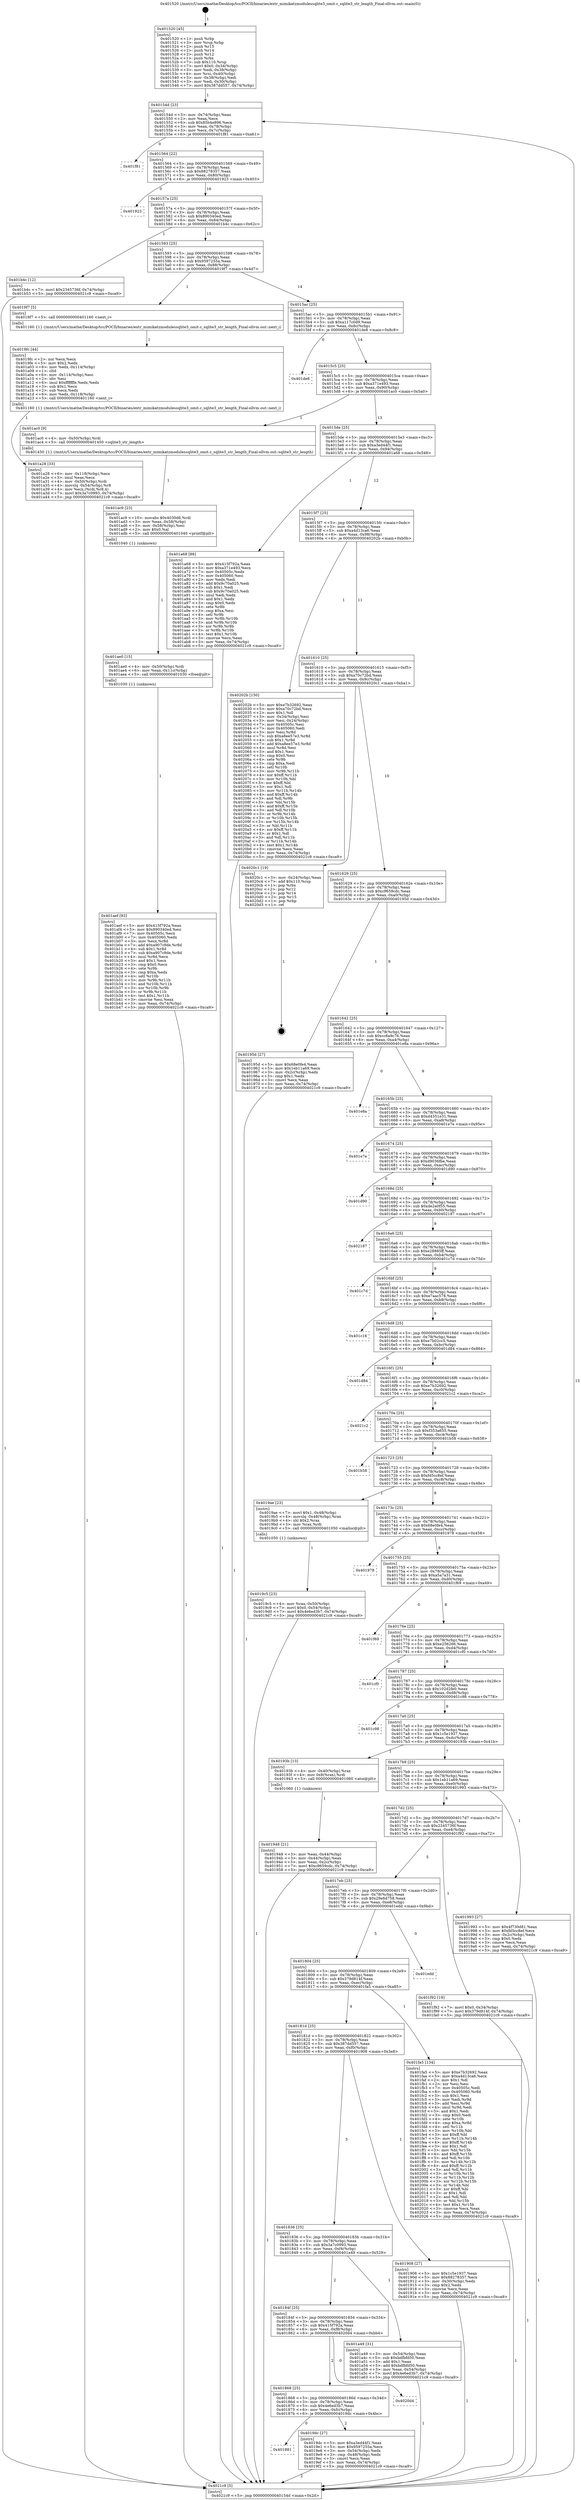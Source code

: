 digraph "0x401520" {
  label = "0x401520 (/mnt/c/Users/mathe/Desktop/tcc/POCII/binaries/extr_mimikatzmodulessqlite3_omit.c_sqlite3_str_length_Final-ollvm.out::main(0))"
  labelloc = "t"
  node[shape=record]

  Entry [label="",width=0.3,height=0.3,shape=circle,fillcolor=black,style=filled]
  "0x40154d" [label="{
     0x40154d [23]\l
     | [instrs]\l
     &nbsp;&nbsp;0x40154d \<+3\>: mov -0x74(%rbp),%eax\l
     &nbsp;&nbsp;0x401550 \<+2\>: mov %eax,%ecx\l
     &nbsp;&nbsp;0x401552 \<+6\>: sub $0x85b4e896,%ecx\l
     &nbsp;&nbsp;0x401558 \<+3\>: mov %eax,-0x78(%rbp)\l
     &nbsp;&nbsp;0x40155b \<+3\>: mov %ecx,-0x7c(%rbp)\l
     &nbsp;&nbsp;0x40155e \<+6\>: je 0000000000401f81 \<main+0xa61\>\l
  }"]
  "0x401f81" [label="{
     0x401f81\l
  }", style=dashed]
  "0x401564" [label="{
     0x401564 [22]\l
     | [instrs]\l
     &nbsp;&nbsp;0x401564 \<+5\>: jmp 0000000000401569 \<main+0x49\>\l
     &nbsp;&nbsp;0x401569 \<+3\>: mov -0x78(%rbp),%eax\l
     &nbsp;&nbsp;0x40156c \<+5\>: sub $0x88278357,%eax\l
     &nbsp;&nbsp;0x401571 \<+3\>: mov %eax,-0x80(%rbp)\l
     &nbsp;&nbsp;0x401574 \<+6\>: je 0000000000401923 \<main+0x403\>\l
  }"]
  Exit [label="",width=0.3,height=0.3,shape=circle,fillcolor=black,style=filled,peripheries=2]
  "0x401923" [label="{
     0x401923\l
  }", style=dashed]
  "0x40157a" [label="{
     0x40157a [25]\l
     | [instrs]\l
     &nbsp;&nbsp;0x40157a \<+5\>: jmp 000000000040157f \<main+0x5f\>\l
     &nbsp;&nbsp;0x40157f \<+3\>: mov -0x78(%rbp),%eax\l
     &nbsp;&nbsp;0x401582 \<+5\>: sub $0x890340ed,%eax\l
     &nbsp;&nbsp;0x401587 \<+6\>: mov %eax,-0x84(%rbp)\l
     &nbsp;&nbsp;0x40158d \<+6\>: je 0000000000401b4c \<main+0x62c\>\l
  }"]
  "0x401aef" [label="{
     0x401aef [93]\l
     | [instrs]\l
     &nbsp;&nbsp;0x401aef \<+5\>: mov $0x415f792a,%eax\l
     &nbsp;&nbsp;0x401af4 \<+5\>: mov $0x890340ed,%esi\l
     &nbsp;&nbsp;0x401af9 \<+7\>: mov 0x40505c,%ecx\l
     &nbsp;&nbsp;0x401b00 \<+7\>: mov 0x405060,%edx\l
     &nbsp;&nbsp;0x401b07 \<+3\>: mov %ecx,%r8d\l
     &nbsp;&nbsp;0x401b0a \<+7\>: add $0xa907c9de,%r8d\l
     &nbsp;&nbsp;0x401b11 \<+4\>: sub $0x1,%r8d\l
     &nbsp;&nbsp;0x401b15 \<+7\>: sub $0xa907c9de,%r8d\l
     &nbsp;&nbsp;0x401b1c \<+4\>: imul %r8d,%ecx\l
     &nbsp;&nbsp;0x401b20 \<+3\>: and $0x1,%ecx\l
     &nbsp;&nbsp;0x401b23 \<+3\>: cmp $0x0,%ecx\l
     &nbsp;&nbsp;0x401b26 \<+4\>: sete %r9b\l
     &nbsp;&nbsp;0x401b2a \<+3\>: cmp $0xa,%edx\l
     &nbsp;&nbsp;0x401b2d \<+4\>: setl %r10b\l
     &nbsp;&nbsp;0x401b31 \<+3\>: mov %r9b,%r11b\l
     &nbsp;&nbsp;0x401b34 \<+3\>: and %r10b,%r11b\l
     &nbsp;&nbsp;0x401b37 \<+3\>: xor %r10b,%r9b\l
     &nbsp;&nbsp;0x401b3a \<+3\>: or %r9b,%r11b\l
     &nbsp;&nbsp;0x401b3d \<+4\>: test $0x1,%r11b\l
     &nbsp;&nbsp;0x401b41 \<+3\>: cmovne %esi,%eax\l
     &nbsp;&nbsp;0x401b44 \<+3\>: mov %eax,-0x74(%rbp)\l
     &nbsp;&nbsp;0x401b47 \<+5\>: jmp 00000000004021c9 \<main+0xca9\>\l
  }"]
  "0x401b4c" [label="{
     0x401b4c [12]\l
     | [instrs]\l
     &nbsp;&nbsp;0x401b4c \<+7\>: movl $0x2345736f,-0x74(%rbp)\l
     &nbsp;&nbsp;0x401b53 \<+5\>: jmp 00000000004021c9 \<main+0xca9\>\l
  }"]
  "0x401593" [label="{
     0x401593 [25]\l
     | [instrs]\l
     &nbsp;&nbsp;0x401593 \<+5\>: jmp 0000000000401598 \<main+0x78\>\l
     &nbsp;&nbsp;0x401598 \<+3\>: mov -0x78(%rbp),%eax\l
     &nbsp;&nbsp;0x40159b \<+5\>: sub $0x9597255a,%eax\l
     &nbsp;&nbsp;0x4015a0 \<+6\>: mov %eax,-0x88(%rbp)\l
     &nbsp;&nbsp;0x4015a6 \<+6\>: je 00000000004019f7 \<main+0x4d7\>\l
  }"]
  "0x401ae0" [label="{
     0x401ae0 [15]\l
     | [instrs]\l
     &nbsp;&nbsp;0x401ae0 \<+4\>: mov -0x50(%rbp),%rdi\l
     &nbsp;&nbsp;0x401ae4 \<+6\>: mov %eax,-0x11c(%rbp)\l
     &nbsp;&nbsp;0x401aea \<+5\>: call 0000000000401030 \<free@plt\>\l
     | [calls]\l
     &nbsp;&nbsp;0x401030 \{1\} (unknown)\l
  }"]
  "0x4019f7" [label="{
     0x4019f7 [5]\l
     | [instrs]\l
     &nbsp;&nbsp;0x4019f7 \<+5\>: call 0000000000401160 \<next_i\>\l
     | [calls]\l
     &nbsp;&nbsp;0x401160 \{1\} (/mnt/c/Users/mathe/Desktop/tcc/POCII/binaries/extr_mimikatzmodulessqlite3_omit.c_sqlite3_str_length_Final-ollvm.out::next_i)\l
  }"]
  "0x4015ac" [label="{
     0x4015ac [25]\l
     | [instrs]\l
     &nbsp;&nbsp;0x4015ac \<+5\>: jmp 00000000004015b1 \<main+0x91\>\l
     &nbsp;&nbsp;0x4015b1 \<+3\>: mov -0x78(%rbp),%eax\l
     &nbsp;&nbsp;0x4015b4 \<+5\>: sub $0xa117c0d9,%eax\l
     &nbsp;&nbsp;0x4015b9 \<+6\>: mov %eax,-0x8c(%rbp)\l
     &nbsp;&nbsp;0x4015bf \<+6\>: je 0000000000401de8 \<main+0x8c8\>\l
  }"]
  "0x401ac9" [label="{
     0x401ac9 [23]\l
     | [instrs]\l
     &nbsp;&nbsp;0x401ac9 \<+10\>: movabs $0x4030d6,%rdi\l
     &nbsp;&nbsp;0x401ad3 \<+3\>: mov %eax,-0x58(%rbp)\l
     &nbsp;&nbsp;0x401ad6 \<+3\>: mov -0x58(%rbp),%esi\l
     &nbsp;&nbsp;0x401ad9 \<+2\>: mov $0x0,%al\l
     &nbsp;&nbsp;0x401adb \<+5\>: call 0000000000401040 \<printf@plt\>\l
     | [calls]\l
     &nbsp;&nbsp;0x401040 \{1\} (unknown)\l
  }"]
  "0x401de8" [label="{
     0x401de8\l
  }", style=dashed]
  "0x4015c5" [label="{
     0x4015c5 [25]\l
     | [instrs]\l
     &nbsp;&nbsp;0x4015c5 \<+5\>: jmp 00000000004015ca \<main+0xaa\>\l
     &nbsp;&nbsp;0x4015ca \<+3\>: mov -0x78(%rbp),%eax\l
     &nbsp;&nbsp;0x4015cd \<+5\>: sub $0xa371e493,%eax\l
     &nbsp;&nbsp;0x4015d2 \<+6\>: mov %eax,-0x90(%rbp)\l
     &nbsp;&nbsp;0x4015d8 \<+6\>: je 0000000000401ac0 \<main+0x5a0\>\l
  }"]
  "0x401a28" [label="{
     0x401a28 [33]\l
     | [instrs]\l
     &nbsp;&nbsp;0x401a28 \<+6\>: mov -0x118(%rbp),%ecx\l
     &nbsp;&nbsp;0x401a2e \<+3\>: imul %eax,%ecx\l
     &nbsp;&nbsp;0x401a31 \<+4\>: mov -0x50(%rbp),%rdi\l
     &nbsp;&nbsp;0x401a35 \<+4\>: movslq -0x54(%rbp),%r8\l
     &nbsp;&nbsp;0x401a39 \<+4\>: mov %ecx,(%rdi,%r8,4)\l
     &nbsp;&nbsp;0x401a3d \<+7\>: movl $0x3a7c0993,-0x74(%rbp)\l
     &nbsp;&nbsp;0x401a44 \<+5\>: jmp 00000000004021c9 \<main+0xca9\>\l
  }"]
  "0x401ac0" [label="{
     0x401ac0 [9]\l
     | [instrs]\l
     &nbsp;&nbsp;0x401ac0 \<+4\>: mov -0x50(%rbp),%rdi\l
     &nbsp;&nbsp;0x401ac4 \<+5\>: call 0000000000401450 \<sqlite3_str_length\>\l
     | [calls]\l
     &nbsp;&nbsp;0x401450 \{1\} (/mnt/c/Users/mathe/Desktop/tcc/POCII/binaries/extr_mimikatzmodulessqlite3_omit.c_sqlite3_str_length_Final-ollvm.out::sqlite3_str_length)\l
  }"]
  "0x4015de" [label="{
     0x4015de [25]\l
     | [instrs]\l
     &nbsp;&nbsp;0x4015de \<+5\>: jmp 00000000004015e3 \<main+0xc3\>\l
     &nbsp;&nbsp;0x4015e3 \<+3\>: mov -0x78(%rbp),%eax\l
     &nbsp;&nbsp;0x4015e6 \<+5\>: sub $0xa3ed44f1,%eax\l
     &nbsp;&nbsp;0x4015eb \<+6\>: mov %eax,-0x94(%rbp)\l
     &nbsp;&nbsp;0x4015f1 \<+6\>: je 0000000000401a68 \<main+0x548\>\l
  }"]
  "0x4019fc" [label="{
     0x4019fc [44]\l
     | [instrs]\l
     &nbsp;&nbsp;0x4019fc \<+2\>: xor %ecx,%ecx\l
     &nbsp;&nbsp;0x4019fe \<+5\>: mov $0x2,%edx\l
     &nbsp;&nbsp;0x401a03 \<+6\>: mov %edx,-0x114(%rbp)\l
     &nbsp;&nbsp;0x401a09 \<+1\>: cltd\l
     &nbsp;&nbsp;0x401a0a \<+6\>: mov -0x114(%rbp),%esi\l
     &nbsp;&nbsp;0x401a10 \<+2\>: idiv %esi\l
     &nbsp;&nbsp;0x401a12 \<+6\>: imul $0xfffffffe,%edx,%edx\l
     &nbsp;&nbsp;0x401a18 \<+3\>: sub $0x1,%ecx\l
     &nbsp;&nbsp;0x401a1b \<+2\>: sub %ecx,%edx\l
     &nbsp;&nbsp;0x401a1d \<+6\>: mov %edx,-0x118(%rbp)\l
     &nbsp;&nbsp;0x401a23 \<+5\>: call 0000000000401160 \<next_i\>\l
     | [calls]\l
     &nbsp;&nbsp;0x401160 \{1\} (/mnt/c/Users/mathe/Desktop/tcc/POCII/binaries/extr_mimikatzmodulessqlite3_omit.c_sqlite3_str_length_Final-ollvm.out::next_i)\l
  }"]
  "0x401a68" [label="{
     0x401a68 [88]\l
     | [instrs]\l
     &nbsp;&nbsp;0x401a68 \<+5\>: mov $0x415f792a,%eax\l
     &nbsp;&nbsp;0x401a6d \<+5\>: mov $0xa371e493,%ecx\l
     &nbsp;&nbsp;0x401a72 \<+7\>: mov 0x40505c,%edx\l
     &nbsp;&nbsp;0x401a79 \<+7\>: mov 0x405060,%esi\l
     &nbsp;&nbsp;0x401a80 \<+2\>: mov %edx,%edi\l
     &nbsp;&nbsp;0x401a82 \<+6\>: add $0x9c70a025,%edi\l
     &nbsp;&nbsp;0x401a88 \<+3\>: sub $0x1,%edi\l
     &nbsp;&nbsp;0x401a8b \<+6\>: sub $0x9c70a025,%edi\l
     &nbsp;&nbsp;0x401a91 \<+3\>: imul %edi,%edx\l
     &nbsp;&nbsp;0x401a94 \<+3\>: and $0x1,%edx\l
     &nbsp;&nbsp;0x401a97 \<+3\>: cmp $0x0,%edx\l
     &nbsp;&nbsp;0x401a9a \<+4\>: sete %r8b\l
     &nbsp;&nbsp;0x401a9e \<+3\>: cmp $0xa,%esi\l
     &nbsp;&nbsp;0x401aa1 \<+4\>: setl %r9b\l
     &nbsp;&nbsp;0x401aa5 \<+3\>: mov %r8b,%r10b\l
     &nbsp;&nbsp;0x401aa8 \<+3\>: and %r9b,%r10b\l
     &nbsp;&nbsp;0x401aab \<+3\>: xor %r9b,%r8b\l
     &nbsp;&nbsp;0x401aae \<+3\>: or %r8b,%r10b\l
     &nbsp;&nbsp;0x401ab1 \<+4\>: test $0x1,%r10b\l
     &nbsp;&nbsp;0x401ab5 \<+3\>: cmovne %ecx,%eax\l
     &nbsp;&nbsp;0x401ab8 \<+3\>: mov %eax,-0x74(%rbp)\l
     &nbsp;&nbsp;0x401abb \<+5\>: jmp 00000000004021c9 \<main+0xca9\>\l
  }"]
  "0x4015f7" [label="{
     0x4015f7 [25]\l
     | [instrs]\l
     &nbsp;&nbsp;0x4015f7 \<+5\>: jmp 00000000004015fc \<main+0xdc\>\l
     &nbsp;&nbsp;0x4015fc \<+3\>: mov -0x78(%rbp),%eax\l
     &nbsp;&nbsp;0x4015ff \<+5\>: sub $0xa4d13ca6,%eax\l
     &nbsp;&nbsp;0x401604 \<+6\>: mov %eax,-0x98(%rbp)\l
     &nbsp;&nbsp;0x40160a \<+6\>: je 000000000040202b \<main+0xb0b\>\l
  }"]
  "0x401881" [label="{
     0x401881\l
  }", style=dashed]
  "0x40202b" [label="{
     0x40202b [150]\l
     | [instrs]\l
     &nbsp;&nbsp;0x40202b \<+5\>: mov $0xe7b32692,%eax\l
     &nbsp;&nbsp;0x402030 \<+5\>: mov $0xa70c72bd,%ecx\l
     &nbsp;&nbsp;0x402035 \<+2\>: mov $0x1,%dl\l
     &nbsp;&nbsp;0x402037 \<+3\>: mov -0x34(%rbp),%esi\l
     &nbsp;&nbsp;0x40203a \<+3\>: mov %esi,-0x24(%rbp)\l
     &nbsp;&nbsp;0x40203d \<+7\>: mov 0x40505c,%esi\l
     &nbsp;&nbsp;0x402044 \<+7\>: mov 0x405060,%edi\l
     &nbsp;&nbsp;0x40204b \<+3\>: mov %esi,%r8d\l
     &nbsp;&nbsp;0x40204e \<+7\>: sub $0xa8ee57e3,%r8d\l
     &nbsp;&nbsp;0x402055 \<+4\>: sub $0x1,%r8d\l
     &nbsp;&nbsp;0x402059 \<+7\>: add $0xa8ee57e3,%r8d\l
     &nbsp;&nbsp;0x402060 \<+4\>: imul %r8d,%esi\l
     &nbsp;&nbsp;0x402064 \<+3\>: and $0x1,%esi\l
     &nbsp;&nbsp;0x402067 \<+3\>: cmp $0x0,%esi\l
     &nbsp;&nbsp;0x40206a \<+4\>: sete %r9b\l
     &nbsp;&nbsp;0x40206e \<+3\>: cmp $0xa,%edi\l
     &nbsp;&nbsp;0x402071 \<+4\>: setl %r10b\l
     &nbsp;&nbsp;0x402075 \<+3\>: mov %r9b,%r11b\l
     &nbsp;&nbsp;0x402078 \<+4\>: xor $0xff,%r11b\l
     &nbsp;&nbsp;0x40207c \<+3\>: mov %r10b,%bl\l
     &nbsp;&nbsp;0x40207f \<+3\>: xor $0xff,%bl\l
     &nbsp;&nbsp;0x402082 \<+3\>: xor $0x1,%dl\l
     &nbsp;&nbsp;0x402085 \<+3\>: mov %r11b,%r14b\l
     &nbsp;&nbsp;0x402088 \<+4\>: and $0xff,%r14b\l
     &nbsp;&nbsp;0x40208c \<+3\>: and %dl,%r9b\l
     &nbsp;&nbsp;0x40208f \<+3\>: mov %bl,%r15b\l
     &nbsp;&nbsp;0x402092 \<+4\>: and $0xff,%r15b\l
     &nbsp;&nbsp;0x402096 \<+3\>: and %dl,%r10b\l
     &nbsp;&nbsp;0x402099 \<+3\>: or %r9b,%r14b\l
     &nbsp;&nbsp;0x40209c \<+3\>: or %r10b,%r15b\l
     &nbsp;&nbsp;0x40209f \<+3\>: xor %r15b,%r14b\l
     &nbsp;&nbsp;0x4020a2 \<+3\>: or %bl,%r11b\l
     &nbsp;&nbsp;0x4020a5 \<+4\>: xor $0xff,%r11b\l
     &nbsp;&nbsp;0x4020a9 \<+3\>: or $0x1,%dl\l
     &nbsp;&nbsp;0x4020ac \<+3\>: and %dl,%r11b\l
     &nbsp;&nbsp;0x4020af \<+3\>: or %r11b,%r14b\l
     &nbsp;&nbsp;0x4020b2 \<+4\>: test $0x1,%r14b\l
     &nbsp;&nbsp;0x4020b6 \<+3\>: cmovne %ecx,%eax\l
     &nbsp;&nbsp;0x4020b9 \<+3\>: mov %eax,-0x74(%rbp)\l
     &nbsp;&nbsp;0x4020bc \<+5\>: jmp 00000000004021c9 \<main+0xca9\>\l
  }"]
  "0x401610" [label="{
     0x401610 [25]\l
     | [instrs]\l
     &nbsp;&nbsp;0x401610 \<+5\>: jmp 0000000000401615 \<main+0xf5\>\l
     &nbsp;&nbsp;0x401615 \<+3\>: mov -0x78(%rbp),%eax\l
     &nbsp;&nbsp;0x401618 \<+5\>: sub $0xa70c72bd,%eax\l
     &nbsp;&nbsp;0x40161d \<+6\>: mov %eax,-0x9c(%rbp)\l
     &nbsp;&nbsp;0x401623 \<+6\>: je 00000000004020c1 \<main+0xba1\>\l
  }"]
  "0x4019dc" [label="{
     0x4019dc [27]\l
     | [instrs]\l
     &nbsp;&nbsp;0x4019dc \<+5\>: mov $0xa3ed44f1,%eax\l
     &nbsp;&nbsp;0x4019e1 \<+5\>: mov $0x9597255a,%ecx\l
     &nbsp;&nbsp;0x4019e6 \<+3\>: mov -0x54(%rbp),%edx\l
     &nbsp;&nbsp;0x4019e9 \<+3\>: cmp -0x48(%rbp),%edx\l
     &nbsp;&nbsp;0x4019ec \<+3\>: cmovl %ecx,%eax\l
     &nbsp;&nbsp;0x4019ef \<+3\>: mov %eax,-0x74(%rbp)\l
     &nbsp;&nbsp;0x4019f2 \<+5\>: jmp 00000000004021c9 \<main+0xca9\>\l
  }"]
  "0x4020c1" [label="{
     0x4020c1 [19]\l
     | [instrs]\l
     &nbsp;&nbsp;0x4020c1 \<+3\>: mov -0x24(%rbp),%eax\l
     &nbsp;&nbsp;0x4020c4 \<+7\>: add $0x110,%rsp\l
     &nbsp;&nbsp;0x4020cb \<+1\>: pop %rbx\l
     &nbsp;&nbsp;0x4020cc \<+2\>: pop %r12\l
     &nbsp;&nbsp;0x4020ce \<+2\>: pop %r14\l
     &nbsp;&nbsp;0x4020d0 \<+2\>: pop %r15\l
     &nbsp;&nbsp;0x4020d2 \<+1\>: pop %rbp\l
     &nbsp;&nbsp;0x4020d3 \<+1\>: ret\l
  }"]
  "0x401629" [label="{
     0x401629 [25]\l
     | [instrs]\l
     &nbsp;&nbsp;0x401629 \<+5\>: jmp 000000000040162e \<main+0x10e\>\l
     &nbsp;&nbsp;0x40162e \<+3\>: mov -0x78(%rbp),%eax\l
     &nbsp;&nbsp;0x401631 \<+5\>: sub $0xc9659cdc,%eax\l
     &nbsp;&nbsp;0x401636 \<+6\>: mov %eax,-0xa0(%rbp)\l
     &nbsp;&nbsp;0x40163c \<+6\>: je 000000000040195d \<main+0x43d\>\l
  }"]
  "0x401868" [label="{
     0x401868 [25]\l
     | [instrs]\l
     &nbsp;&nbsp;0x401868 \<+5\>: jmp 000000000040186d \<main+0x34d\>\l
     &nbsp;&nbsp;0x40186d \<+3\>: mov -0x78(%rbp),%eax\l
     &nbsp;&nbsp;0x401870 \<+5\>: sub $0x4e6ed3b7,%eax\l
     &nbsp;&nbsp;0x401875 \<+6\>: mov %eax,-0xfc(%rbp)\l
     &nbsp;&nbsp;0x40187b \<+6\>: je 00000000004019dc \<main+0x4bc\>\l
  }"]
  "0x40195d" [label="{
     0x40195d [27]\l
     | [instrs]\l
     &nbsp;&nbsp;0x40195d \<+5\>: mov $0x68e0fe4,%eax\l
     &nbsp;&nbsp;0x401962 \<+5\>: mov $0x1eb11a69,%ecx\l
     &nbsp;&nbsp;0x401967 \<+3\>: mov -0x2c(%rbp),%edx\l
     &nbsp;&nbsp;0x40196a \<+3\>: cmp $0x1,%edx\l
     &nbsp;&nbsp;0x40196d \<+3\>: cmovl %ecx,%eax\l
     &nbsp;&nbsp;0x401970 \<+3\>: mov %eax,-0x74(%rbp)\l
     &nbsp;&nbsp;0x401973 \<+5\>: jmp 00000000004021c9 \<main+0xca9\>\l
  }"]
  "0x401642" [label="{
     0x401642 [25]\l
     | [instrs]\l
     &nbsp;&nbsp;0x401642 \<+5\>: jmp 0000000000401647 \<main+0x127\>\l
     &nbsp;&nbsp;0x401647 \<+3\>: mov -0x78(%rbp),%eax\l
     &nbsp;&nbsp;0x40164a \<+5\>: sub $0xcc8a9c76,%eax\l
     &nbsp;&nbsp;0x40164f \<+6\>: mov %eax,-0xa4(%rbp)\l
     &nbsp;&nbsp;0x401655 \<+6\>: je 0000000000401e8a \<main+0x96a\>\l
  }"]
  "0x4020d4" [label="{
     0x4020d4\l
  }", style=dashed]
  "0x401e8a" [label="{
     0x401e8a\l
  }", style=dashed]
  "0x40165b" [label="{
     0x40165b [25]\l
     | [instrs]\l
     &nbsp;&nbsp;0x40165b \<+5\>: jmp 0000000000401660 \<main+0x140\>\l
     &nbsp;&nbsp;0x401660 \<+3\>: mov -0x78(%rbp),%eax\l
     &nbsp;&nbsp;0x401663 \<+5\>: sub $0xd4351e31,%eax\l
     &nbsp;&nbsp;0x401668 \<+6\>: mov %eax,-0xa8(%rbp)\l
     &nbsp;&nbsp;0x40166e \<+6\>: je 0000000000401e7e \<main+0x95e\>\l
  }"]
  "0x40184f" [label="{
     0x40184f [25]\l
     | [instrs]\l
     &nbsp;&nbsp;0x40184f \<+5\>: jmp 0000000000401854 \<main+0x334\>\l
     &nbsp;&nbsp;0x401854 \<+3\>: mov -0x78(%rbp),%eax\l
     &nbsp;&nbsp;0x401857 \<+5\>: sub $0x415f792a,%eax\l
     &nbsp;&nbsp;0x40185c \<+6\>: mov %eax,-0xf8(%rbp)\l
     &nbsp;&nbsp;0x401862 \<+6\>: je 00000000004020d4 \<main+0xbb4\>\l
  }"]
  "0x401e7e" [label="{
     0x401e7e\l
  }", style=dashed]
  "0x401674" [label="{
     0x401674 [25]\l
     | [instrs]\l
     &nbsp;&nbsp;0x401674 \<+5\>: jmp 0000000000401679 \<main+0x159\>\l
     &nbsp;&nbsp;0x401679 \<+3\>: mov -0x78(%rbp),%eax\l
     &nbsp;&nbsp;0x40167c \<+5\>: sub $0xd9036fbe,%eax\l
     &nbsp;&nbsp;0x401681 \<+6\>: mov %eax,-0xac(%rbp)\l
     &nbsp;&nbsp;0x401687 \<+6\>: je 0000000000401d90 \<main+0x870\>\l
  }"]
  "0x401a49" [label="{
     0x401a49 [31]\l
     | [instrs]\l
     &nbsp;&nbsp;0x401a49 \<+3\>: mov -0x54(%rbp),%eax\l
     &nbsp;&nbsp;0x401a4c \<+5\>: sub $0xbdfbfd50,%eax\l
     &nbsp;&nbsp;0x401a51 \<+3\>: add $0x1,%eax\l
     &nbsp;&nbsp;0x401a54 \<+5\>: add $0xbdfbfd50,%eax\l
     &nbsp;&nbsp;0x401a59 \<+3\>: mov %eax,-0x54(%rbp)\l
     &nbsp;&nbsp;0x401a5c \<+7\>: movl $0x4e6ed3b7,-0x74(%rbp)\l
     &nbsp;&nbsp;0x401a63 \<+5\>: jmp 00000000004021c9 \<main+0xca9\>\l
  }"]
  "0x401d90" [label="{
     0x401d90\l
  }", style=dashed]
  "0x40168d" [label="{
     0x40168d [25]\l
     | [instrs]\l
     &nbsp;&nbsp;0x40168d \<+5\>: jmp 0000000000401692 \<main+0x172\>\l
     &nbsp;&nbsp;0x401692 \<+3\>: mov -0x78(%rbp),%eax\l
     &nbsp;&nbsp;0x401695 \<+5\>: sub $0xde2a0f55,%eax\l
     &nbsp;&nbsp;0x40169a \<+6\>: mov %eax,-0xb0(%rbp)\l
     &nbsp;&nbsp;0x4016a0 \<+6\>: je 0000000000402187 \<main+0xc67\>\l
  }"]
  "0x4019c5" [label="{
     0x4019c5 [23]\l
     | [instrs]\l
     &nbsp;&nbsp;0x4019c5 \<+4\>: mov %rax,-0x50(%rbp)\l
     &nbsp;&nbsp;0x4019c9 \<+7\>: movl $0x0,-0x54(%rbp)\l
     &nbsp;&nbsp;0x4019d0 \<+7\>: movl $0x4e6ed3b7,-0x74(%rbp)\l
     &nbsp;&nbsp;0x4019d7 \<+5\>: jmp 00000000004021c9 \<main+0xca9\>\l
  }"]
  "0x402187" [label="{
     0x402187\l
  }", style=dashed]
  "0x4016a6" [label="{
     0x4016a6 [25]\l
     | [instrs]\l
     &nbsp;&nbsp;0x4016a6 \<+5\>: jmp 00000000004016ab \<main+0x18b\>\l
     &nbsp;&nbsp;0x4016ab \<+3\>: mov -0x78(%rbp),%eax\l
     &nbsp;&nbsp;0x4016ae \<+5\>: sub $0xe28885ff,%eax\l
     &nbsp;&nbsp;0x4016b3 \<+6\>: mov %eax,-0xb4(%rbp)\l
     &nbsp;&nbsp;0x4016b9 \<+6\>: je 0000000000401c7d \<main+0x75d\>\l
  }"]
  "0x401948" [label="{
     0x401948 [21]\l
     | [instrs]\l
     &nbsp;&nbsp;0x401948 \<+3\>: mov %eax,-0x44(%rbp)\l
     &nbsp;&nbsp;0x40194b \<+3\>: mov -0x44(%rbp),%eax\l
     &nbsp;&nbsp;0x40194e \<+3\>: mov %eax,-0x2c(%rbp)\l
     &nbsp;&nbsp;0x401951 \<+7\>: movl $0xc9659cdc,-0x74(%rbp)\l
     &nbsp;&nbsp;0x401958 \<+5\>: jmp 00000000004021c9 \<main+0xca9\>\l
  }"]
  "0x401c7d" [label="{
     0x401c7d\l
  }", style=dashed]
  "0x4016bf" [label="{
     0x4016bf [25]\l
     | [instrs]\l
     &nbsp;&nbsp;0x4016bf \<+5\>: jmp 00000000004016c4 \<main+0x1a4\>\l
     &nbsp;&nbsp;0x4016c4 \<+3\>: mov -0x78(%rbp),%eax\l
     &nbsp;&nbsp;0x4016c7 \<+5\>: sub $0xe7aac578,%eax\l
     &nbsp;&nbsp;0x4016cc \<+6\>: mov %eax,-0xb8(%rbp)\l
     &nbsp;&nbsp;0x4016d2 \<+6\>: je 0000000000401c16 \<main+0x6f6\>\l
  }"]
  "0x401520" [label="{
     0x401520 [45]\l
     | [instrs]\l
     &nbsp;&nbsp;0x401520 \<+1\>: push %rbp\l
     &nbsp;&nbsp;0x401521 \<+3\>: mov %rsp,%rbp\l
     &nbsp;&nbsp;0x401524 \<+2\>: push %r15\l
     &nbsp;&nbsp;0x401526 \<+2\>: push %r14\l
     &nbsp;&nbsp;0x401528 \<+2\>: push %r12\l
     &nbsp;&nbsp;0x40152a \<+1\>: push %rbx\l
     &nbsp;&nbsp;0x40152b \<+7\>: sub $0x110,%rsp\l
     &nbsp;&nbsp;0x401532 \<+7\>: movl $0x0,-0x34(%rbp)\l
     &nbsp;&nbsp;0x401539 \<+3\>: mov %edi,-0x38(%rbp)\l
     &nbsp;&nbsp;0x40153c \<+4\>: mov %rsi,-0x40(%rbp)\l
     &nbsp;&nbsp;0x401540 \<+3\>: mov -0x38(%rbp),%edi\l
     &nbsp;&nbsp;0x401543 \<+3\>: mov %edi,-0x30(%rbp)\l
     &nbsp;&nbsp;0x401546 \<+7\>: movl $0x387dd557,-0x74(%rbp)\l
  }"]
  "0x401c16" [label="{
     0x401c16\l
  }", style=dashed]
  "0x4016d8" [label="{
     0x4016d8 [25]\l
     | [instrs]\l
     &nbsp;&nbsp;0x4016d8 \<+5\>: jmp 00000000004016dd \<main+0x1bd\>\l
     &nbsp;&nbsp;0x4016dd \<+3\>: mov -0x78(%rbp),%eax\l
     &nbsp;&nbsp;0x4016e0 \<+5\>: sub $0xe7b02cc5,%eax\l
     &nbsp;&nbsp;0x4016e5 \<+6\>: mov %eax,-0xbc(%rbp)\l
     &nbsp;&nbsp;0x4016eb \<+6\>: je 0000000000401d84 \<main+0x864\>\l
  }"]
  "0x4021c9" [label="{
     0x4021c9 [5]\l
     | [instrs]\l
     &nbsp;&nbsp;0x4021c9 \<+5\>: jmp 000000000040154d \<main+0x2d\>\l
  }"]
  "0x401d84" [label="{
     0x401d84\l
  }", style=dashed]
  "0x4016f1" [label="{
     0x4016f1 [25]\l
     | [instrs]\l
     &nbsp;&nbsp;0x4016f1 \<+5\>: jmp 00000000004016f6 \<main+0x1d6\>\l
     &nbsp;&nbsp;0x4016f6 \<+3\>: mov -0x78(%rbp),%eax\l
     &nbsp;&nbsp;0x4016f9 \<+5\>: sub $0xe7b32692,%eax\l
     &nbsp;&nbsp;0x4016fe \<+6\>: mov %eax,-0xc0(%rbp)\l
     &nbsp;&nbsp;0x401704 \<+6\>: je 00000000004021c2 \<main+0xca2\>\l
  }"]
  "0x401836" [label="{
     0x401836 [25]\l
     | [instrs]\l
     &nbsp;&nbsp;0x401836 \<+5\>: jmp 000000000040183b \<main+0x31b\>\l
     &nbsp;&nbsp;0x40183b \<+3\>: mov -0x78(%rbp),%eax\l
     &nbsp;&nbsp;0x40183e \<+5\>: sub $0x3a7c0993,%eax\l
     &nbsp;&nbsp;0x401843 \<+6\>: mov %eax,-0xf4(%rbp)\l
     &nbsp;&nbsp;0x401849 \<+6\>: je 0000000000401a49 \<main+0x529\>\l
  }"]
  "0x4021c2" [label="{
     0x4021c2\l
  }", style=dashed]
  "0x40170a" [label="{
     0x40170a [25]\l
     | [instrs]\l
     &nbsp;&nbsp;0x40170a \<+5\>: jmp 000000000040170f \<main+0x1ef\>\l
     &nbsp;&nbsp;0x40170f \<+3\>: mov -0x78(%rbp),%eax\l
     &nbsp;&nbsp;0x401712 \<+5\>: sub $0xf353a655,%eax\l
     &nbsp;&nbsp;0x401717 \<+6\>: mov %eax,-0xc4(%rbp)\l
     &nbsp;&nbsp;0x40171d \<+6\>: je 0000000000401b58 \<main+0x638\>\l
  }"]
  "0x401908" [label="{
     0x401908 [27]\l
     | [instrs]\l
     &nbsp;&nbsp;0x401908 \<+5\>: mov $0x1c5e1937,%eax\l
     &nbsp;&nbsp;0x40190d \<+5\>: mov $0x88278357,%ecx\l
     &nbsp;&nbsp;0x401912 \<+3\>: mov -0x30(%rbp),%edx\l
     &nbsp;&nbsp;0x401915 \<+3\>: cmp $0x2,%edx\l
     &nbsp;&nbsp;0x401918 \<+3\>: cmovne %ecx,%eax\l
     &nbsp;&nbsp;0x40191b \<+3\>: mov %eax,-0x74(%rbp)\l
     &nbsp;&nbsp;0x40191e \<+5\>: jmp 00000000004021c9 \<main+0xca9\>\l
  }"]
  "0x401b58" [label="{
     0x401b58\l
  }", style=dashed]
  "0x401723" [label="{
     0x401723 [25]\l
     | [instrs]\l
     &nbsp;&nbsp;0x401723 \<+5\>: jmp 0000000000401728 \<main+0x208\>\l
     &nbsp;&nbsp;0x401728 \<+3\>: mov -0x78(%rbp),%eax\l
     &nbsp;&nbsp;0x40172b \<+5\>: sub $0xfd5cc8ef,%eax\l
     &nbsp;&nbsp;0x401730 \<+6\>: mov %eax,-0xc8(%rbp)\l
     &nbsp;&nbsp;0x401736 \<+6\>: je 00000000004019ae \<main+0x48e\>\l
  }"]
  "0x40181d" [label="{
     0x40181d [25]\l
     | [instrs]\l
     &nbsp;&nbsp;0x40181d \<+5\>: jmp 0000000000401822 \<main+0x302\>\l
     &nbsp;&nbsp;0x401822 \<+3\>: mov -0x78(%rbp),%eax\l
     &nbsp;&nbsp;0x401825 \<+5\>: sub $0x387dd557,%eax\l
     &nbsp;&nbsp;0x40182a \<+6\>: mov %eax,-0xf0(%rbp)\l
     &nbsp;&nbsp;0x401830 \<+6\>: je 0000000000401908 \<main+0x3e8\>\l
  }"]
  "0x4019ae" [label="{
     0x4019ae [23]\l
     | [instrs]\l
     &nbsp;&nbsp;0x4019ae \<+7\>: movl $0x1,-0x48(%rbp)\l
     &nbsp;&nbsp;0x4019b5 \<+4\>: movslq -0x48(%rbp),%rax\l
     &nbsp;&nbsp;0x4019b9 \<+4\>: shl $0x2,%rax\l
     &nbsp;&nbsp;0x4019bd \<+3\>: mov %rax,%rdi\l
     &nbsp;&nbsp;0x4019c0 \<+5\>: call 0000000000401050 \<malloc@plt\>\l
     | [calls]\l
     &nbsp;&nbsp;0x401050 \{1\} (unknown)\l
  }"]
  "0x40173c" [label="{
     0x40173c [25]\l
     | [instrs]\l
     &nbsp;&nbsp;0x40173c \<+5\>: jmp 0000000000401741 \<main+0x221\>\l
     &nbsp;&nbsp;0x401741 \<+3\>: mov -0x78(%rbp),%eax\l
     &nbsp;&nbsp;0x401744 \<+5\>: sub $0x68e0fe4,%eax\l
     &nbsp;&nbsp;0x401749 \<+6\>: mov %eax,-0xcc(%rbp)\l
     &nbsp;&nbsp;0x40174f \<+6\>: je 0000000000401978 \<main+0x458\>\l
  }"]
  "0x401fa5" [label="{
     0x401fa5 [134]\l
     | [instrs]\l
     &nbsp;&nbsp;0x401fa5 \<+5\>: mov $0xe7b32692,%eax\l
     &nbsp;&nbsp;0x401faa \<+5\>: mov $0xa4d13ca6,%ecx\l
     &nbsp;&nbsp;0x401faf \<+2\>: mov $0x1,%dl\l
     &nbsp;&nbsp;0x401fb1 \<+2\>: xor %esi,%esi\l
     &nbsp;&nbsp;0x401fb3 \<+7\>: mov 0x40505c,%edi\l
     &nbsp;&nbsp;0x401fba \<+8\>: mov 0x405060,%r8d\l
     &nbsp;&nbsp;0x401fc2 \<+3\>: sub $0x1,%esi\l
     &nbsp;&nbsp;0x401fc5 \<+3\>: mov %edi,%r9d\l
     &nbsp;&nbsp;0x401fc8 \<+3\>: add %esi,%r9d\l
     &nbsp;&nbsp;0x401fcb \<+4\>: imul %r9d,%edi\l
     &nbsp;&nbsp;0x401fcf \<+3\>: and $0x1,%edi\l
     &nbsp;&nbsp;0x401fd2 \<+3\>: cmp $0x0,%edi\l
     &nbsp;&nbsp;0x401fd5 \<+4\>: sete %r10b\l
     &nbsp;&nbsp;0x401fd9 \<+4\>: cmp $0xa,%r8d\l
     &nbsp;&nbsp;0x401fdd \<+4\>: setl %r11b\l
     &nbsp;&nbsp;0x401fe1 \<+3\>: mov %r10b,%bl\l
     &nbsp;&nbsp;0x401fe4 \<+3\>: xor $0xff,%bl\l
     &nbsp;&nbsp;0x401fe7 \<+3\>: mov %r11b,%r14b\l
     &nbsp;&nbsp;0x401fea \<+4\>: xor $0xff,%r14b\l
     &nbsp;&nbsp;0x401fee \<+3\>: xor $0x1,%dl\l
     &nbsp;&nbsp;0x401ff1 \<+3\>: mov %bl,%r15b\l
     &nbsp;&nbsp;0x401ff4 \<+4\>: and $0xff,%r15b\l
     &nbsp;&nbsp;0x401ff8 \<+3\>: and %dl,%r10b\l
     &nbsp;&nbsp;0x401ffb \<+3\>: mov %r14b,%r12b\l
     &nbsp;&nbsp;0x401ffe \<+4\>: and $0xff,%r12b\l
     &nbsp;&nbsp;0x402002 \<+3\>: and %dl,%r11b\l
     &nbsp;&nbsp;0x402005 \<+3\>: or %r10b,%r15b\l
     &nbsp;&nbsp;0x402008 \<+3\>: or %r11b,%r12b\l
     &nbsp;&nbsp;0x40200b \<+3\>: xor %r12b,%r15b\l
     &nbsp;&nbsp;0x40200e \<+3\>: or %r14b,%bl\l
     &nbsp;&nbsp;0x402011 \<+3\>: xor $0xff,%bl\l
     &nbsp;&nbsp;0x402014 \<+3\>: or $0x1,%dl\l
     &nbsp;&nbsp;0x402017 \<+2\>: and %dl,%bl\l
     &nbsp;&nbsp;0x402019 \<+3\>: or %bl,%r15b\l
     &nbsp;&nbsp;0x40201c \<+4\>: test $0x1,%r15b\l
     &nbsp;&nbsp;0x402020 \<+3\>: cmovne %ecx,%eax\l
     &nbsp;&nbsp;0x402023 \<+3\>: mov %eax,-0x74(%rbp)\l
     &nbsp;&nbsp;0x402026 \<+5\>: jmp 00000000004021c9 \<main+0xca9\>\l
  }"]
  "0x401978" [label="{
     0x401978\l
  }", style=dashed]
  "0x401755" [label="{
     0x401755 [25]\l
     | [instrs]\l
     &nbsp;&nbsp;0x401755 \<+5\>: jmp 000000000040175a \<main+0x23a\>\l
     &nbsp;&nbsp;0x40175a \<+3\>: mov -0x78(%rbp),%eax\l
     &nbsp;&nbsp;0x40175d \<+5\>: sub $0xa5a7a31,%eax\l
     &nbsp;&nbsp;0x401762 \<+6\>: mov %eax,-0xd0(%rbp)\l
     &nbsp;&nbsp;0x401768 \<+6\>: je 0000000000401f69 \<main+0xa49\>\l
  }"]
  "0x401804" [label="{
     0x401804 [25]\l
     | [instrs]\l
     &nbsp;&nbsp;0x401804 \<+5\>: jmp 0000000000401809 \<main+0x2e9\>\l
     &nbsp;&nbsp;0x401809 \<+3\>: mov -0x78(%rbp),%eax\l
     &nbsp;&nbsp;0x40180c \<+5\>: sub $0x379d814f,%eax\l
     &nbsp;&nbsp;0x401811 \<+6\>: mov %eax,-0xec(%rbp)\l
     &nbsp;&nbsp;0x401817 \<+6\>: je 0000000000401fa5 \<main+0xa85\>\l
  }"]
  "0x401f69" [label="{
     0x401f69\l
  }", style=dashed]
  "0x40176e" [label="{
     0x40176e [25]\l
     | [instrs]\l
     &nbsp;&nbsp;0x40176e \<+5\>: jmp 0000000000401773 \<main+0x253\>\l
     &nbsp;&nbsp;0x401773 \<+3\>: mov -0x78(%rbp),%eax\l
     &nbsp;&nbsp;0x401776 \<+5\>: sub $0xe256266,%eax\l
     &nbsp;&nbsp;0x40177b \<+6\>: mov %eax,-0xd4(%rbp)\l
     &nbsp;&nbsp;0x401781 \<+6\>: je 0000000000401cf0 \<main+0x7d0\>\l
  }"]
  "0x401edd" [label="{
     0x401edd\l
  }", style=dashed]
  "0x401cf0" [label="{
     0x401cf0\l
  }", style=dashed]
  "0x401787" [label="{
     0x401787 [25]\l
     | [instrs]\l
     &nbsp;&nbsp;0x401787 \<+5\>: jmp 000000000040178c \<main+0x26c\>\l
     &nbsp;&nbsp;0x40178c \<+3\>: mov -0x78(%rbp),%eax\l
     &nbsp;&nbsp;0x40178f \<+5\>: sub $0x102d2fe0,%eax\l
     &nbsp;&nbsp;0x401794 \<+6\>: mov %eax,-0xd8(%rbp)\l
     &nbsp;&nbsp;0x40179a \<+6\>: je 0000000000401c98 \<main+0x778\>\l
  }"]
  "0x4017eb" [label="{
     0x4017eb [25]\l
     | [instrs]\l
     &nbsp;&nbsp;0x4017eb \<+5\>: jmp 00000000004017f0 \<main+0x2d0\>\l
     &nbsp;&nbsp;0x4017f0 \<+3\>: mov -0x78(%rbp),%eax\l
     &nbsp;&nbsp;0x4017f3 \<+5\>: sub $0x29e6d758,%eax\l
     &nbsp;&nbsp;0x4017f8 \<+6\>: mov %eax,-0xe8(%rbp)\l
     &nbsp;&nbsp;0x4017fe \<+6\>: je 0000000000401edd \<main+0x9bd\>\l
  }"]
  "0x401c98" [label="{
     0x401c98\l
  }", style=dashed]
  "0x4017a0" [label="{
     0x4017a0 [25]\l
     | [instrs]\l
     &nbsp;&nbsp;0x4017a0 \<+5\>: jmp 00000000004017a5 \<main+0x285\>\l
     &nbsp;&nbsp;0x4017a5 \<+3\>: mov -0x78(%rbp),%eax\l
     &nbsp;&nbsp;0x4017a8 \<+5\>: sub $0x1c5e1937,%eax\l
     &nbsp;&nbsp;0x4017ad \<+6\>: mov %eax,-0xdc(%rbp)\l
     &nbsp;&nbsp;0x4017b3 \<+6\>: je 000000000040193b \<main+0x41b\>\l
  }"]
  "0x401f92" [label="{
     0x401f92 [19]\l
     | [instrs]\l
     &nbsp;&nbsp;0x401f92 \<+7\>: movl $0x0,-0x34(%rbp)\l
     &nbsp;&nbsp;0x401f99 \<+7\>: movl $0x379d814f,-0x74(%rbp)\l
     &nbsp;&nbsp;0x401fa0 \<+5\>: jmp 00000000004021c9 \<main+0xca9\>\l
  }"]
  "0x40193b" [label="{
     0x40193b [13]\l
     | [instrs]\l
     &nbsp;&nbsp;0x40193b \<+4\>: mov -0x40(%rbp),%rax\l
     &nbsp;&nbsp;0x40193f \<+4\>: mov 0x8(%rax),%rdi\l
     &nbsp;&nbsp;0x401943 \<+5\>: call 0000000000401060 \<atoi@plt\>\l
     | [calls]\l
     &nbsp;&nbsp;0x401060 \{1\} (unknown)\l
  }"]
  "0x4017b9" [label="{
     0x4017b9 [25]\l
     | [instrs]\l
     &nbsp;&nbsp;0x4017b9 \<+5\>: jmp 00000000004017be \<main+0x29e\>\l
     &nbsp;&nbsp;0x4017be \<+3\>: mov -0x78(%rbp),%eax\l
     &nbsp;&nbsp;0x4017c1 \<+5\>: sub $0x1eb11a69,%eax\l
     &nbsp;&nbsp;0x4017c6 \<+6\>: mov %eax,-0xe0(%rbp)\l
     &nbsp;&nbsp;0x4017cc \<+6\>: je 0000000000401993 \<main+0x473\>\l
  }"]
  "0x4017d2" [label="{
     0x4017d2 [25]\l
     | [instrs]\l
     &nbsp;&nbsp;0x4017d2 \<+5\>: jmp 00000000004017d7 \<main+0x2b7\>\l
     &nbsp;&nbsp;0x4017d7 \<+3\>: mov -0x78(%rbp),%eax\l
     &nbsp;&nbsp;0x4017da \<+5\>: sub $0x2345736f,%eax\l
     &nbsp;&nbsp;0x4017df \<+6\>: mov %eax,-0xe4(%rbp)\l
     &nbsp;&nbsp;0x4017e5 \<+6\>: je 0000000000401f92 \<main+0xa72\>\l
  }"]
  "0x401993" [label="{
     0x401993 [27]\l
     | [instrs]\l
     &nbsp;&nbsp;0x401993 \<+5\>: mov $0x4f730d81,%eax\l
     &nbsp;&nbsp;0x401998 \<+5\>: mov $0xfd5cc8ef,%ecx\l
     &nbsp;&nbsp;0x40199d \<+3\>: mov -0x2c(%rbp),%edx\l
     &nbsp;&nbsp;0x4019a0 \<+3\>: cmp $0x0,%edx\l
     &nbsp;&nbsp;0x4019a3 \<+3\>: cmove %ecx,%eax\l
     &nbsp;&nbsp;0x4019a6 \<+3\>: mov %eax,-0x74(%rbp)\l
     &nbsp;&nbsp;0x4019a9 \<+5\>: jmp 00000000004021c9 \<main+0xca9\>\l
  }"]
  Entry -> "0x401520" [label=" 1"]
  "0x40154d" -> "0x401f81" [label=" 0"]
  "0x40154d" -> "0x401564" [label=" 16"]
  "0x4020c1" -> Exit [label=" 1"]
  "0x401564" -> "0x401923" [label=" 0"]
  "0x401564" -> "0x40157a" [label=" 16"]
  "0x40202b" -> "0x4021c9" [label=" 1"]
  "0x40157a" -> "0x401b4c" [label=" 1"]
  "0x40157a" -> "0x401593" [label=" 15"]
  "0x401fa5" -> "0x4021c9" [label=" 1"]
  "0x401593" -> "0x4019f7" [label=" 1"]
  "0x401593" -> "0x4015ac" [label=" 14"]
  "0x401f92" -> "0x4021c9" [label=" 1"]
  "0x4015ac" -> "0x401de8" [label=" 0"]
  "0x4015ac" -> "0x4015c5" [label=" 14"]
  "0x401b4c" -> "0x4021c9" [label=" 1"]
  "0x4015c5" -> "0x401ac0" [label=" 1"]
  "0x4015c5" -> "0x4015de" [label=" 13"]
  "0x401aef" -> "0x4021c9" [label=" 1"]
  "0x4015de" -> "0x401a68" [label=" 1"]
  "0x4015de" -> "0x4015f7" [label=" 12"]
  "0x401ae0" -> "0x401aef" [label=" 1"]
  "0x4015f7" -> "0x40202b" [label=" 1"]
  "0x4015f7" -> "0x401610" [label=" 11"]
  "0x401ac9" -> "0x401ae0" [label=" 1"]
  "0x401610" -> "0x4020c1" [label=" 1"]
  "0x401610" -> "0x401629" [label=" 10"]
  "0x401ac0" -> "0x401ac9" [label=" 1"]
  "0x401629" -> "0x40195d" [label=" 1"]
  "0x401629" -> "0x401642" [label=" 9"]
  "0x401a49" -> "0x4021c9" [label=" 1"]
  "0x401642" -> "0x401e8a" [label=" 0"]
  "0x401642" -> "0x40165b" [label=" 9"]
  "0x401a28" -> "0x4021c9" [label=" 1"]
  "0x40165b" -> "0x401e7e" [label=" 0"]
  "0x40165b" -> "0x401674" [label=" 9"]
  "0x4019f7" -> "0x4019fc" [label=" 1"]
  "0x401674" -> "0x401d90" [label=" 0"]
  "0x401674" -> "0x40168d" [label=" 9"]
  "0x4019dc" -> "0x4021c9" [label=" 2"]
  "0x40168d" -> "0x402187" [label=" 0"]
  "0x40168d" -> "0x4016a6" [label=" 9"]
  "0x401868" -> "0x4019dc" [label=" 2"]
  "0x4016a6" -> "0x401c7d" [label=" 0"]
  "0x4016a6" -> "0x4016bf" [label=" 9"]
  "0x401a68" -> "0x4021c9" [label=" 1"]
  "0x4016bf" -> "0x401c16" [label=" 0"]
  "0x4016bf" -> "0x4016d8" [label=" 9"]
  "0x40184f" -> "0x401868" [label=" 2"]
  "0x4016d8" -> "0x401d84" [label=" 0"]
  "0x4016d8" -> "0x4016f1" [label=" 9"]
  "0x40184f" -> "0x4020d4" [label=" 0"]
  "0x4016f1" -> "0x4021c2" [label=" 0"]
  "0x4016f1" -> "0x40170a" [label=" 9"]
  "0x4019fc" -> "0x401a28" [label=" 1"]
  "0x40170a" -> "0x401b58" [label=" 0"]
  "0x40170a" -> "0x401723" [label=" 9"]
  "0x401836" -> "0x40184f" [label=" 2"]
  "0x401723" -> "0x4019ae" [label=" 1"]
  "0x401723" -> "0x40173c" [label=" 8"]
  "0x401868" -> "0x401881" [label=" 0"]
  "0x40173c" -> "0x401978" [label=" 0"]
  "0x40173c" -> "0x401755" [label=" 8"]
  "0x4019c5" -> "0x4021c9" [label=" 1"]
  "0x401755" -> "0x401f69" [label=" 0"]
  "0x401755" -> "0x40176e" [label=" 8"]
  "0x401993" -> "0x4021c9" [label=" 1"]
  "0x40176e" -> "0x401cf0" [label=" 0"]
  "0x40176e" -> "0x401787" [label=" 8"]
  "0x40195d" -> "0x4021c9" [label=" 1"]
  "0x401787" -> "0x401c98" [label=" 0"]
  "0x401787" -> "0x4017a0" [label=" 8"]
  "0x40193b" -> "0x401948" [label=" 1"]
  "0x4017a0" -> "0x40193b" [label=" 1"]
  "0x4017a0" -> "0x4017b9" [label=" 7"]
  "0x4021c9" -> "0x40154d" [label=" 15"]
  "0x4017b9" -> "0x401993" [label=" 1"]
  "0x4017b9" -> "0x4017d2" [label=" 6"]
  "0x401520" -> "0x40154d" [label=" 1"]
  "0x4017d2" -> "0x401f92" [label=" 1"]
  "0x4017d2" -> "0x4017eb" [label=" 5"]
  "0x401948" -> "0x4021c9" [label=" 1"]
  "0x4017eb" -> "0x401edd" [label=" 0"]
  "0x4017eb" -> "0x401804" [label=" 5"]
  "0x4019ae" -> "0x4019c5" [label=" 1"]
  "0x401804" -> "0x401fa5" [label=" 1"]
  "0x401804" -> "0x40181d" [label=" 4"]
  "0x401836" -> "0x401a49" [label=" 1"]
  "0x40181d" -> "0x401908" [label=" 1"]
  "0x40181d" -> "0x401836" [label=" 3"]
  "0x401908" -> "0x4021c9" [label=" 1"]
}
